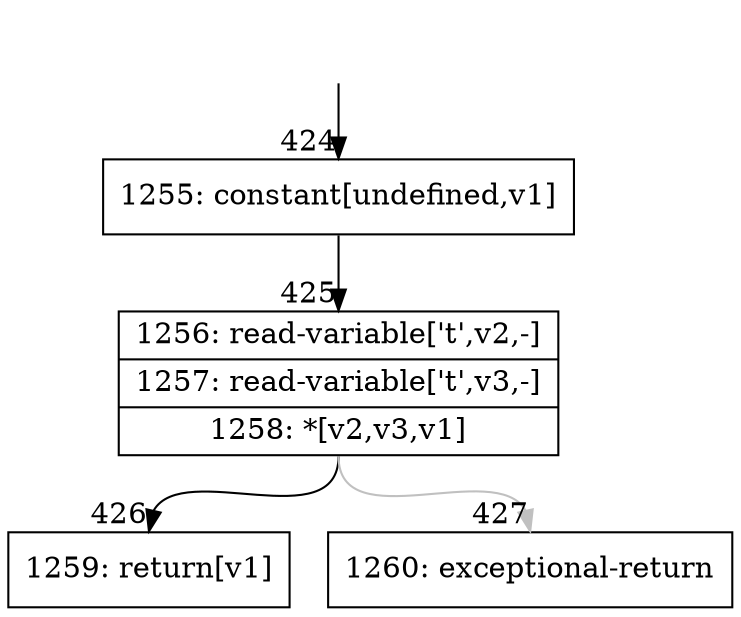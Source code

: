 digraph {
rankdir="TD"
BB_entry41[shape=none,label=""];
BB_entry41 -> BB424 [tailport=s, headport=n, headlabel="    424"]
BB424 [shape=record label="{1255: constant[undefined,v1]}" ] 
BB424 -> BB425 [tailport=s, headport=n, headlabel="      425"]
BB425 [shape=record label="{1256: read-variable['t',v2,-]|1257: read-variable['t',v3,-]|1258: *[v2,v3,v1]}" ] 
BB425 -> BB426 [tailport=s, headport=n, headlabel="      426"]
BB425 -> BB427 [tailport=s, headport=n, color=gray, headlabel="      427"]
BB426 [shape=record label="{1259: return[v1]}" ] 
BB427 [shape=record label="{1260: exceptional-return}" ] 
//#$~ 523
}
